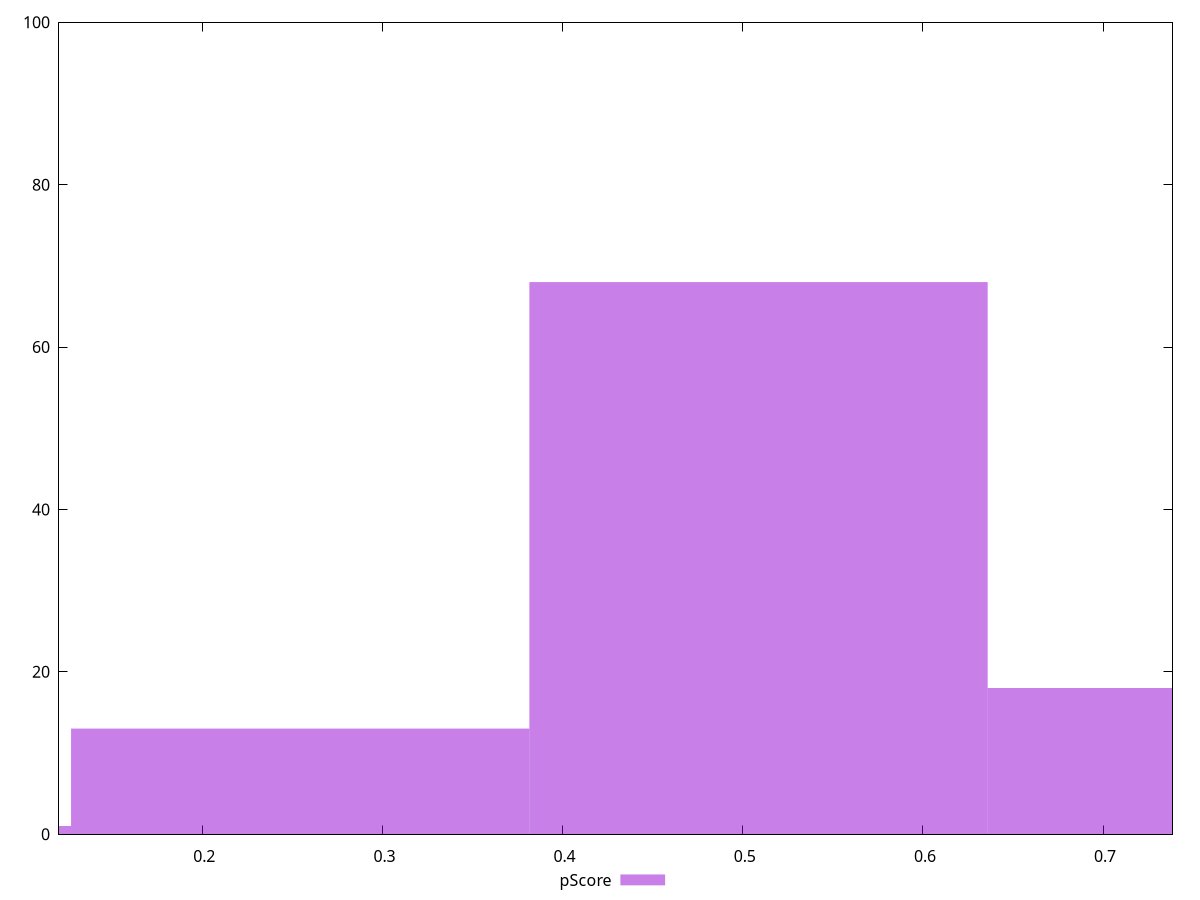 reset

$pScore <<EOF
0 1
0.5087738978392712 68
0.7631608467589068 18
0.2543869489196356 13
EOF

set key outside below
set boxwidth 0.2543869489196356
set xrange [0.12050548776899861:0.7385514883449302]
set yrange [0:100]
set trange [0:100]
set style fill transparent solid 0.5 noborder
set terminal svg size 640, 490 enhanced background rgb 'white'
set output "report_00026_2021-02-22T21:38:55.199Z/speed-index/samples/pages+cached/pScore/histogram.svg"

plot $pScore title "pScore" with boxes

reset
